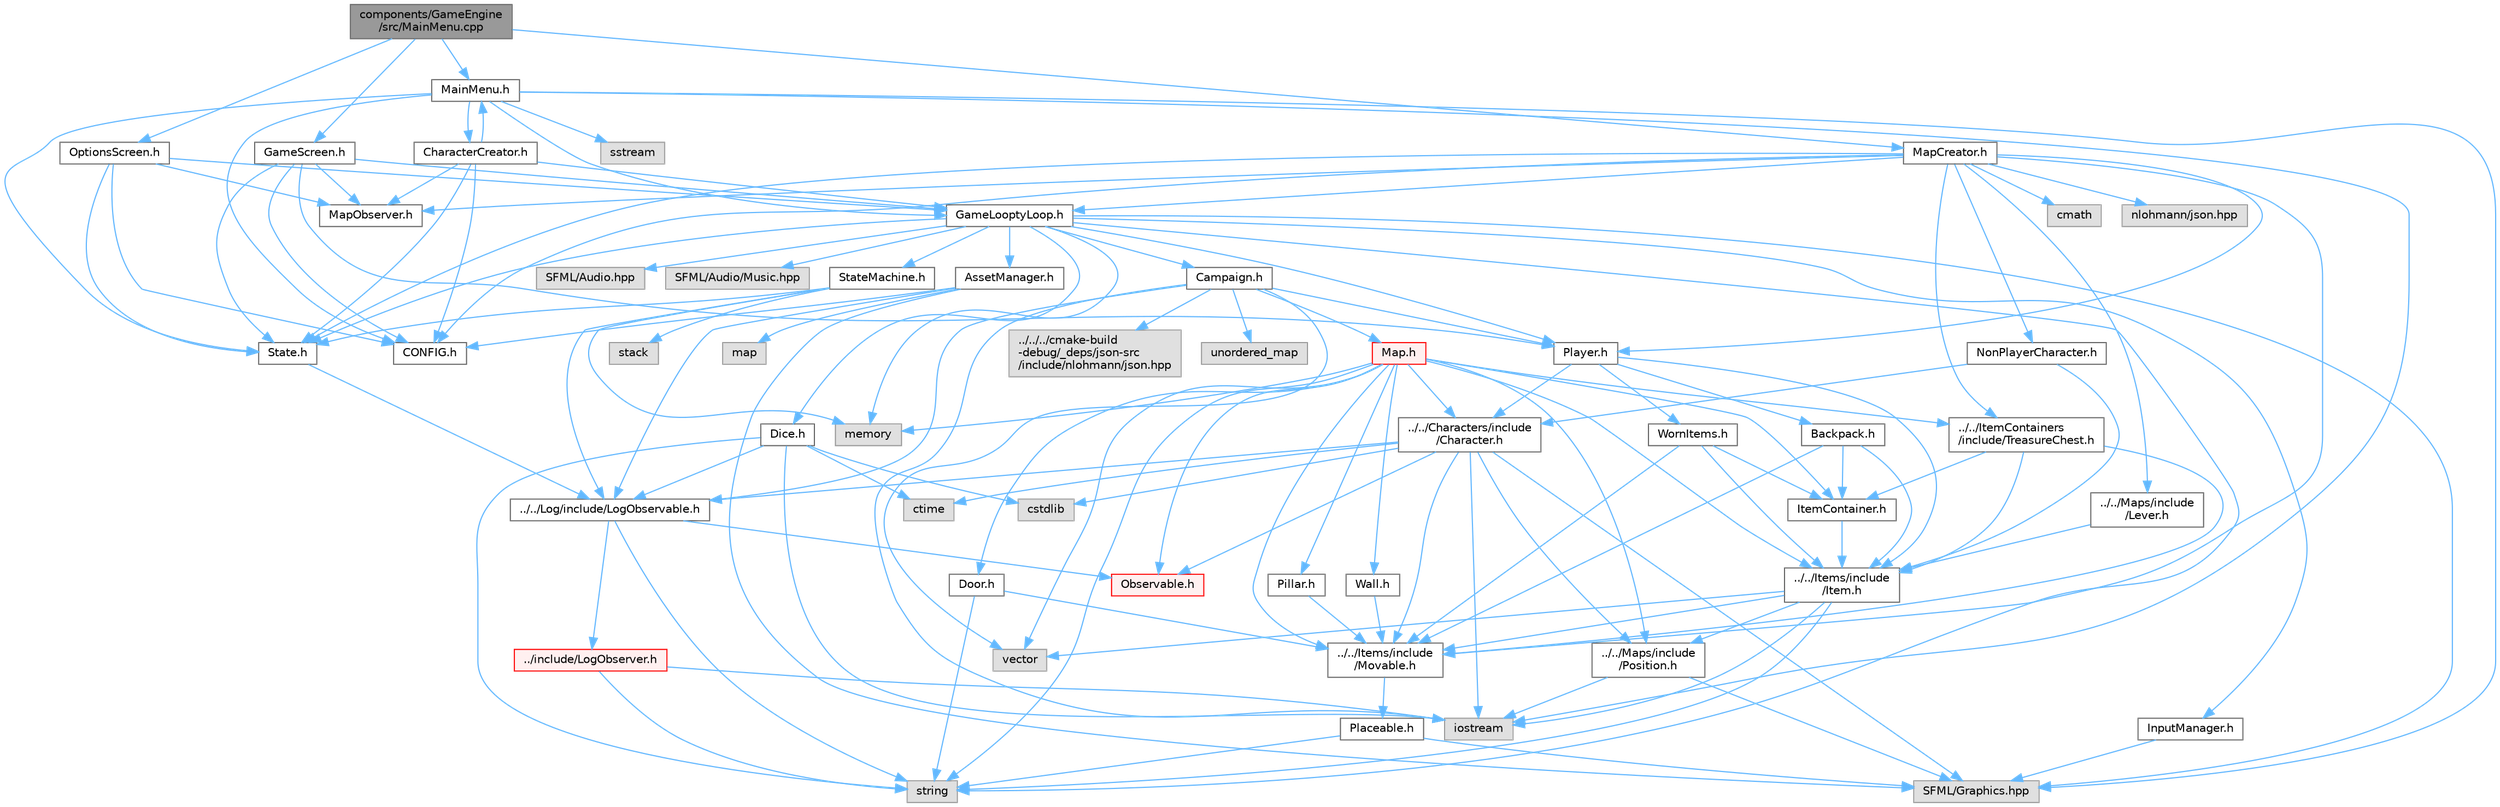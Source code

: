 digraph "components/GameEngine/src/MainMenu.cpp"
{
 // LATEX_PDF_SIZE
  bgcolor="transparent";
  edge [fontname=Helvetica,fontsize=10,labelfontname=Helvetica,labelfontsize=10];
  node [fontname=Helvetica,fontsize=10,shape=box,height=0.2,width=0.4];
  Node1 [id="Node000001",label="components/GameEngine\l/src/MainMenu.cpp",height=0.2,width=0.4,color="gray40", fillcolor="grey60", style="filled", fontcolor="black",tooltip=" "];
  Node1 -> Node2 [id="edge1_Node000001_Node000002",color="steelblue1",style="solid",tooltip=" "];
  Node2 [id="Node000002",label="MainMenu.h",height=0.2,width=0.4,color="grey40", fillcolor="white", style="filled",URL="$_main_menu_8h.html",tooltip=" "];
  Node2 -> Node3 [id="edge2_Node000002_Node000003",color="steelblue1",style="solid",tooltip=" "];
  Node3 [id="Node000003",label="CONFIG.h",height=0.2,width=0.4,color="grey40", fillcolor="white", style="filled",URL="$_c_o_n_f_i_g_8h.html",tooltip=" "];
  Node2 -> Node4 [id="edge3_Node000002_Node000004",color="steelblue1",style="solid",tooltip=" "];
  Node4 [id="Node000004",label="GameLooptyLoop.h",height=0.2,width=0.4,color="grey40", fillcolor="white", style="filled",URL="$_game_loopty_loop_8h.html",tooltip="Header file for the GameLooptyLoop class."];
  Node4 -> Node5 [id="edge4_Node000004_Node000005",color="steelblue1",style="solid",tooltip=" "];
  Node5 [id="Node000005",label="AssetManager.h",height=0.2,width=0.4,color="grey40", fillcolor="white", style="filled",URL="$_asset_manager_8h.html",tooltip="This file contains the declaration of the AssetManager class. AssetManager is responsible for loading..."];
  Node5 -> Node6 [id="edge5_Node000005_Node000006",color="steelblue1",style="solid",tooltip=" "];
  Node6 [id="Node000006",label="../../Log/include/LogObservable.h",height=0.2,width=0.4,color="grey40", fillcolor="white", style="filled",URL="$_log_observable_8h.html",tooltip="This file contains the declaration of the LogObservable class."];
  Node6 -> Node7 [id="edge6_Node000006_Node000007",color="steelblue1",style="solid",tooltip=" "];
  Node7 [id="Node000007",label="Observable.h",height=0.2,width=0.4,color="red", fillcolor="#FFF0F0", style="filled",URL="$_observable_8h_source.html",tooltip=" "];
  Node6 -> Node10 [id="edge7_Node000006_Node000010",color="steelblue1",style="solid",tooltip=" "];
  Node10 [id="Node000010",label="string",height=0.2,width=0.4,color="grey60", fillcolor="#E0E0E0", style="filled",tooltip=" "];
  Node6 -> Node11 [id="edge8_Node000006_Node000011",color="steelblue1",style="solid",tooltip=" "];
  Node11 [id="Node000011",label="../include/LogObserver.h",height=0.2,width=0.4,color="red", fillcolor="#FFF0F0", style="filled",URL="$_log_observer_8h.html",tooltip="This file contains the declaration of the LogObserver class and the EnableModule struct."];
  Node11 -> Node10 [id="edge9_Node000011_Node000010",color="steelblue1",style="solid",tooltip=" "];
  Node11 -> Node12 [id="edge10_Node000011_Node000012",color="steelblue1",style="solid",tooltip=" "];
  Node12 [id="Node000012",label="iostream",height=0.2,width=0.4,color="grey60", fillcolor="#E0E0E0", style="filled",tooltip=" "];
  Node5 -> Node14 [id="edge11_Node000005_Node000014",color="steelblue1",style="solid",tooltip=" "];
  Node14 [id="Node000014",label="SFML/Graphics.hpp",height=0.2,width=0.4,color="grey60", fillcolor="#E0E0E0", style="filled",tooltip=" "];
  Node5 -> Node15 [id="edge12_Node000005_Node000015",color="steelblue1",style="solid",tooltip=" "];
  Node15 [id="Node000015",label="map",height=0.2,width=0.4,color="grey60", fillcolor="#E0E0E0", style="filled",tooltip=" "];
  Node5 -> Node3 [id="edge13_Node000005_Node000003",color="steelblue1",style="solid",tooltip=" "];
  Node4 -> Node16 [id="edge14_Node000004_Node000016",color="steelblue1",style="solid",tooltip=" "];
  Node16 [id="Node000016",label="Campaign.h",height=0.2,width=0.4,color="grey40", fillcolor="white", style="filled",URL="$_campaign_8h_source.html",tooltip=" "];
  Node16 -> Node6 [id="edge15_Node000016_Node000006",color="steelblue1",style="solid",tooltip=" "];
  Node16 -> Node17 [id="edge16_Node000016_Node000017",color="steelblue1",style="solid",tooltip=" "];
  Node17 [id="Node000017",label="Map.h",height=0.2,width=0.4,color="red", fillcolor="#FFF0F0", style="filled",URL="$_map_8h.html",tooltip="This file contains the declaration of the Map class and related structures and aliases."];
  Node17 -> Node18 [id="edge17_Node000017_Node000018",color="steelblue1",style="solid",tooltip=" "];
  Node18 [id="Node000018",label="../../Characters/include\l/Character.h",height=0.2,width=0.4,color="grey40", fillcolor="white", style="filled",URL="$_character_8h.html",tooltip="this file contains the declaration of the character class and related structures aliases @detail"];
  Node18 -> Node19 [id="edge18_Node000018_Node000019",color="steelblue1",style="solid",tooltip=" "];
  Node19 [id="Node000019",label="../../Items/include\l/Movable.h",height=0.2,width=0.4,color="grey40", fillcolor="white", style="filled",URL="$_movable_8h_source.html",tooltip=" "];
  Node19 -> Node20 [id="edge19_Node000019_Node000020",color="steelblue1",style="solid",tooltip=" "];
  Node20 [id="Node000020",label="Placeable.h",height=0.2,width=0.4,color="grey40", fillcolor="white", style="filled",URL="$_placeable_8h_source.html",tooltip=" "];
  Node20 -> Node14 [id="edge20_Node000020_Node000014",color="steelblue1",style="solid",tooltip=" "];
  Node20 -> Node10 [id="edge21_Node000020_Node000010",color="steelblue1",style="solid",tooltip=" "];
  Node18 -> Node21 [id="edge22_Node000018_Node000021",color="steelblue1",style="solid",tooltip=" "];
  Node21 [id="Node000021",label="../../Maps/include\l/Position.h",height=0.2,width=0.4,color="grey40", fillcolor="white", style="filled",URL="$_position_8h_source.html",tooltip=" "];
  Node21 -> Node12 [id="edge23_Node000021_Node000012",color="steelblue1",style="solid",tooltip=" "];
  Node21 -> Node14 [id="edge24_Node000021_Node000014",color="steelblue1",style="solid",tooltip=" "];
  Node18 -> Node6 [id="edge25_Node000018_Node000006",color="steelblue1",style="solid",tooltip=" "];
  Node18 -> Node7 [id="edge26_Node000018_Node000007",color="steelblue1",style="solid",tooltip=" "];
  Node18 -> Node14 [id="edge27_Node000018_Node000014",color="steelblue1",style="solid",tooltip=" "];
  Node18 -> Node22 [id="edge28_Node000018_Node000022",color="steelblue1",style="solid",tooltip=" "];
  Node22 [id="Node000022",label="cstdlib",height=0.2,width=0.4,color="grey60", fillcolor="#E0E0E0", style="filled",tooltip=" "];
  Node18 -> Node23 [id="edge29_Node000018_Node000023",color="steelblue1",style="solid",tooltip=" "];
  Node23 [id="Node000023",label="ctime",height=0.2,width=0.4,color="grey60", fillcolor="#E0E0E0", style="filled",tooltip=" "];
  Node18 -> Node12 [id="edge30_Node000018_Node000012",color="steelblue1",style="solid",tooltip=" "];
  Node17 -> Node24 [id="edge31_Node000017_Node000024",color="steelblue1",style="solid",tooltip=" "];
  Node24 [id="Node000024",label="../../Items/include\l/Item.h",height=0.2,width=0.4,color="grey40", fillcolor="white", style="filled",URL="$_item_8h.html",tooltip=" "];
  Node24 -> Node12 [id="edge32_Node000024_Node000012",color="steelblue1",style="solid",tooltip=" "];
  Node24 -> Node10 [id="edge33_Node000024_Node000010",color="steelblue1",style="solid",tooltip=" "];
  Node24 -> Node19 [id="edge34_Node000024_Node000019",color="steelblue1",style="solid",tooltip=" "];
  Node24 -> Node21 [id="edge35_Node000024_Node000021",color="steelblue1",style="solid",tooltip=" "];
  Node24 -> Node25 [id="edge36_Node000024_Node000025",color="steelblue1",style="solid",tooltip=" "];
  Node25 [id="Node000025",label="vector",height=0.2,width=0.4,color="grey60", fillcolor="#E0E0E0", style="filled",tooltip=" "];
  Node17 -> Node26 [id="edge37_Node000017_Node000026",color="steelblue1",style="solid",tooltip=" "];
  Node26 [id="Node000026",label="../../ItemContainers\l/include/TreasureChest.h",height=0.2,width=0.4,color="grey40", fillcolor="white", style="filled",URL="$_treasure_chest_8h_source.html",tooltip=" "];
  Node26 -> Node27 [id="edge38_Node000026_Node000027",color="steelblue1",style="solid",tooltip=" "];
  Node27 [id="Node000027",label="ItemContainer.h",height=0.2,width=0.4,color="grey40", fillcolor="white", style="filled",URL="$_item_container_8h_source.html",tooltip=" "];
  Node27 -> Node24 [id="edge39_Node000027_Node000024",color="steelblue1",style="solid",tooltip=" "];
  Node26 -> Node24 [id="edge40_Node000026_Node000024",color="steelblue1",style="solid",tooltip=" "];
  Node26 -> Node19 [id="edge41_Node000026_Node000019",color="steelblue1",style="solid",tooltip=" "];
  Node17 -> Node27 [id="edge42_Node000017_Node000027",color="steelblue1",style="solid",tooltip=" "];
  Node17 -> Node19 [id="edge43_Node000017_Node000019",color="steelblue1",style="solid",tooltip=" "];
  Node17 -> Node28 [id="edge44_Node000017_Node000028",color="steelblue1",style="solid",tooltip=" "];
  Node28 [id="Node000028",label="Door.h",height=0.2,width=0.4,color="grey40", fillcolor="white", style="filled",URL="$_door_8h_source.html",tooltip=" "];
  Node28 -> Node19 [id="edge45_Node000028_Node000019",color="steelblue1",style="solid",tooltip=" "];
  Node28 -> Node10 [id="edge46_Node000028_Node000010",color="steelblue1",style="solid",tooltip=" "];
  Node17 -> Node7 [id="edge47_Node000017_Node000007",color="steelblue1",style="solid",tooltip=" "];
  Node17 -> Node29 [id="edge48_Node000017_Node000029",color="steelblue1",style="solid",tooltip=" "];
  Node29 [id="Node000029",label="Pillar.h",height=0.2,width=0.4,color="grey40", fillcolor="white", style="filled",URL="$_pillar_8h_source.html",tooltip=" "];
  Node29 -> Node19 [id="edge49_Node000029_Node000019",color="steelblue1",style="solid",tooltip=" "];
  Node17 -> Node21 [id="edge50_Node000017_Node000021",color="steelblue1",style="solid",tooltip=" "];
  Node17 -> Node30 [id="edge51_Node000017_Node000030",color="steelblue1",style="solid",tooltip=" "];
  Node30 [id="Node000030",label="Wall.h",height=0.2,width=0.4,color="grey40", fillcolor="white", style="filled",URL="$_wall_8h_source.html",tooltip=" "];
  Node30 -> Node19 [id="edge52_Node000030_Node000019",color="steelblue1",style="solid",tooltip=" "];
  Node17 -> Node31 [id="edge53_Node000017_Node000031",color="steelblue1",style="solid",tooltip=" "];
  Node31 [id="Node000031",label="memory",height=0.2,width=0.4,color="grey60", fillcolor="#E0E0E0", style="filled",tooltip=" "];
  Node17 -> Node10 [id="edge54_Node000017_Node000010",color="steelblue1",style="solid",tooltip=" "];
  Node17 -> Node25 [id="edge55_Node000017_Node000025",color="steelblue1",style="solid",tooltip=" "];
  Node16 -> Node34 [id="edge56_Node000016_Node000034",color="steelblue1",style="solid",tooltip=" "];
  Node34 [id="Node000034",label="../../../cmake-build\l-debug/_deps/json-src\l/include/nlohmann/json.hpp",height=0.2,width=0.4,color="grey60", fillcolor="#E0E0E0", style="filled",tooltip=" "];
  Node16 -> Node35 [id="edge57_Node000016_Node000035",color="steelblue1",style="solid",tooltip=" "];
  Node35 [id="Node000035",label="Player.h",height=0.2,width=0.4,color="grey40", fillcolor="white", style="filled",URL="$_player_8h_source.html",tooltip=" "];
  Node35 -> Node24 [id="edge58_Node000035_Node000024",color="steelblue1",style="solid",tooltip=" "];
  Node35 -> Node18 [id="edge59_Node000035_Node000018",color="steelblue1",style="solid",tooltip=" "];
  Node35 -> Node36 [id="edge60_Node000035_Node000036",color="steelblue1",style="solid",tooltip=" "];
  Node36 [id="Node000036",label="Backpack.h",height=0.2,width=0.4,color="grey40", fillcolor="white", style="filled",URL="$_backpack_8h_source.html",tooltip=" "];
  Node36 -> Node27 [id="edge61_Node000036_Node000027",color="steelblue1",style="solid",tooltip=" "];
  Node36 -> Node24 [id="edge62_Node000036_Node000024",color="steelblue1",style="solid",tooltip=" "];
  Node36 -> Node19 [id="edge63_Node000036_Node000019",color="steelblue1",style="solid",tooltip=" "];
  Node35 -> Node37 [id="edge64_Node000035_Node000037",color="steelblue1",style="solid",tooltip=" "];
  Node37 [id="Node000037",label="WornItems.h",height=0.2,width=0.4,color="grey40", fillcolor="white", style="filled",URL="$_worn_items_8h_source.html",tooltip=" "];
  Node37 -> Node27 [id="edge65_Node000037_Node000027",color="steelblue1",style="solid",tooltip=" "];
  Node37 -> Node24 [id="edge66_Node000037_Node000024",color="steelblue1",style="solid",tooltip=" "];
  Node37 -> Node19 [id="edge67_Node000037_Node000019",color="steelblue1",style="solid",tooltip=" "];
  Node16 -> Node12 [id="edge68_Node000016_Node000012",color="steelblue1",style="solid",tooltip=" "];
  Node16 -> Node38 [id="edge69_Node000016_Node000038",color="steelblue1",style="solid",tooltip=" "];
  Node38 [id="Node000038",label="unordered_map",height=0.2,width=0.4,color="grey60", fillcolor="#E0E0E0", style="filled",tooltip=" "];
  Node16 -> Node25 [id="edge70_Node000016_Node000025",color="steelblue1",style="solid",tooltip=" "];
  Node4 -> Node39 [id="edge71_Node000004_Node000039",color="steelblue1",style="solid",tooltip=" "];
  Node39 [id="Node000039",label="Dice.h",height=0.2,width=0.4,color="grey40", fillcolor="white", style="filled",URL="$_dice_8h.html",tooltip=" "];
  Node39 -> Node6 [id="edge72_Node000039_Node000006",color="steelblue1",style="solid",tooltip=" "];
  Node39 -> Node22 [id="edge73_Node000039_Node000022",color="steelblue1",style="solid",tooltip=" "];
  Node39 -> Node23 [id="edge74_Node000039_Node000023",color="steelblue1",style="solid",tooltip=" "];
  Node39 -> Node12 [id="edge75_Node000039_Node000012",color="steelblue1",style="solid",tooltip=" "];
  Node39 -> Node10 [id="edge76_Node000039_Node000010",color="steelblue1",style="solid",tooltip=" "];
  Node4 -> Node40 [id="edge77_Node000004_Node000040",color="steelblue1",style="solid",tooltip=" "];
  Node40 [id="Node000040",label="InputManager.h",height=0.2,width=0.4,color="grey40", fillcolor="white", style="filled",URL="$_input_manager_8h.html",tooltip="This file contains the declaration of the InputManager class."];
  Node40 -> Node14 [id="edge78_Node000040_Node000014",color="steelblue1",style="solid",tooltip=" "];
  Node4 -> Node35 [id="edge79_Node000004_Node000035",color="steelblue1",style="solid",tooltip=" "];
  Node4 -> Node14 [id="edge80_Node000004_Node000014",color="steelblue1",style="solid",tooltip=" "];
  Node4 -> Node41 [id="edge81_Node000004_Node000041",color="steelblue1",style="solid",tooltip=" "];
  Node41 [id="Node000041",label="State.h",height=0.2,width=0.4,color="grey40", fillcolor="white", style="filled",URL="$_state_8h.html",tooltip=" "];
  Node41 -> Node6 [id="edge82_Node000041_Node000006",color="steelblue1",style="solid",tooltip=" "];
  Node4 -> Node42 [id="edge83_Node000004_Node000042",color="steelblue1",style="solid",tooltip=" "];
  Node42 [id="Node000042",label="StateMachine.h",height=0.2,width=0.4,color="grey40", fillcolor="white", style="filled",URL="$_state_machine_8h.html",tooltip=" "];
  Node42 -> Node6 [id="edge84_Node000042_Node000006",color="steelblue1",style="solid",tooltip=" "];
  Node42 -> Node41 [id="edge85_Node000042_Node000041",color="steelblue1",style="solid",tooltip=" "];
  Node42 -> Node31 [id="edge86_Node000042_Node000031",color="steelblue1",style="solid",tooltip=" "];
  Node42 -> Node43 [id="edge87_Node000042_Node000043",color="steelblue1",style="solid",tooltip=" "];
  Node43 [id="Node000043",label="stack",height=0.2,width=0.4,color="grey60", fillcolor="#E0E0E0", style="filled",tooltip=" "];
  Node4 -> Node31 [id="edge88_Node000004_Node000031",color="steelblue1",style="solid",tooltip=" "];
  Node4 -> Node10 [id="edge89_Node000004_Node000010",color="steelblue1",style="solid",tooltip=" "];
  Node4 -> Node44 [id="edge90_Node000004_Node000044",color="steelblue1",style="solid",tooltip=" "];
  Node44 [id="Node000044",label="SFML/Audio.hpp",height=0.2,width=0.4,color="grey60", fillcolor="#E0E0E0", style="filled",tooltip=" "];
  Node4 -> Node45 [id="edge91_Node000004_Node000045",color="steelblue1",style="solid",tooltip=" "];
  Node45 [id="Node000045",label="SFML/Audio/Music.hpp",height=0.2,width=0.4,color="grey60", fillcolor="#E0E0E0", style="filled",tooltip=" "];
  Node2 -> Node14 [id="edge92_Node000002_Node000014",color="steelblue1",style="solid",tooltip=" "];
  Node2 -> Node41 [id="edge93_Node000002_Node000041",color="steelblue1",style="solid",tooltip=" "];
  Node2 -> Node46 [id="edge94_Node000002_Node000046",color="steelblue1",style="solid",tooltip=" "];
  Node46 [id="Node000046",label="sstream",height=0.2,width=0.4,color="grey60", fillcolor="#E0E0E0", style="filled",tooltip=" "];
  Node2 -> Node12 [id="edge95_Node000002_Node000012",color="steelblue1",style="solid",tooltip=" "];
  Node2 -> Node47 [id="edge96_Node000002_Node000047",color="steelblue1",style="solid",tooltip=" "];
  Node47 [id="Node000047",label="CharacterCreator.h",height=0.2,width=0.4,color="grey40", fillcolor="white", style="filled",URL="$_character_creator_8h_source.html",tooltip=" "];
  Node47 -> Node3 [id="edge97_Node000047_Node000003",color="steelblue1",style="solid",tooltip=" "];
  Node47 -> Node4 [id="edge98_Node000047_Node000004",color="steelblue1",style="solid",tooltip=" "];
  Node47 -> Node48 [id="edge99_Node000047_Node000048",color="steelblue1",style="solid",tooltip=" "];
  Node48 [id="Node000048",label="MapObserver.h",height=0.2,width=0.4,color="grey40", fillcolor="white", style="filled",URL="$_map_observer_8h_source.html",tooltip=" "];
  Node47 -> Node41 [id="edge100_Node000047_Node000041",color="steelblue1",style="solid",tooltip=" "];
  Node47 -> Node2 [id="edge101_Node000047_Node000002",color="steelblue1",style="solid",tooltip=" "];
  Node1 -> Node49 [id="edge102_Node000001_Node000049",color="steelblue1",style="solid",tooltip=" "];
  Node49 [id="Node000049",label="GameScreen.h",height=0.2,width=0.4,color="grey40", fillcolor="white", style="filled",URL="$_game_screen_8h.html",tooltip="This file contains the declaration of the GameScreen class, which represents the game screen or main ..."];
  Node49 -> Node3 [id="edge103_Node000049_Node000003",color="steelblue1",style="solid",tooltip=" "];
  Node49 -> Node4 [id="edge104_Node000049_Node000004",color="steelblue1",style="solid",tooltip=" "];
  Node49 -> Node48 [id="edge105_Node000049_Node000048",color="steelblue1",style="solid",tooltip=" "];
  Node49 -> Node35 [id="edge106_Node000049_Node000035",color="steelblue1",style="solid",tooltip=" "];
  Node49 -> Node41 [id="edge107_Node000049_Node000041",color="steelblue1",style="solid",tooltip=" "];
  Node1 -> Node50 [id="edge108_Node000001_Node000050",color="steelblue1",style="solid",tooltip=" "];
  Node50 [id="Node000050",label="OptionsScreen.h",height=0.2,width=0.4,color="grey40", fillcolor="white", style="filled",URL="$_options_screen_8h.html",tooltip="Contains the declaration of the OptionsScreen class."];
  Node50 -> Node3 [id="edge109_Node000050_Node000003",color="steelblue1",style="solid",tooltip=" "];
  Node50 -> Node4 [id="edge110_Node000050_Node000004",color="steelblue1",style="solid",tooltip=" "];
  Node50 -> Node48 [id="edge111_Node000050_Node000048",color="steelblue1",style="solid",tooltip=" "];
  Node50 -> Node41 [id="edge112_Node000050_Node000041",color="steelblue1",style="solid",tooltip=" "];
  Node1 -> Node51 [id="edge113_Node000001_Node000051",color="steelblue1",style="solid",tooltip=" "];
  Node51 [id="Node000051",label="MapCreator.h",height=0.2,width=0.4,color="grey40", fillcolor="white", style="filled",URL="$_map_creator_8h.html",tooltip="This class is called from the main menu and allows the user to create a map by placing objects on a g..."];
  Node51 -> Node3 [id="edge114_Node000051_Node000003",color="steelblue1",style="solid",tooltip=" "];
  Node51 -> Node4 [id="edge115_Node000051_Node000004",color="steelblue1",style="solid",tooltip=" "];
  Node51 -> Node48 [id="edge116_Node000051_Node000048",color="steelblue1",style="solid",tooltip=" "];
  Node51 -> Node35 [id="edge117_Node000051_Node000035",color="steelblue1",style="solid",tooltip=" "];
  Node51 -> Node41 [id="edge118_Node000051_Node000041",color="steelblue1",style="solid",tooltip=" "];
  Node51 -> Node19 [id="edge119_Node000051_Node000019",color="steelblue1",style="solid",tooltip=" "];
  Node51 -> Node26 [id="edge120_Node000051_Node000026",color="steelblue1",style="solid",tooltip=" "];
  Node51 -> Node52 [id="edge121_Node000051_Node000052",color="steelblue1",style="solid",tooltip=" "];
  Node52 [id="Node000052",label="NonPlayerCharacter.h",height=0.2,width=0.4,color="grey40", fillcolor="white", style="filled",URL="$_non_player_character_8h.html",tooltip=" "];
  Node52 -> Node18 [id="edge122_Node000052_Node000018",color="steelblue1",style="solid",tooltip=" "];
  Node52 -> Node24 [id="edge123_Node000052_Node000024",color="steelblue1",style="solid",tooltip=" "];
  Node51 -> Node53 [id="edge124_Node000051_Node000053",color="steelblue1",style="solid",tooltip=" "];
  Node53 [id="Node000053",label="../../Maps/include\l/Lever.h",height=0.2,width=0.4,color="grey40", fillcolor="white", style="filled",URL="$_lever_8h_source.html",tooltip=" "];
  Node53 -> Node24 [id="edge125_Node000053_Node000024",color="steelblue1",style="solid",tooltip=" "];
  Node51 -> Node54 [id="edge126_Node000051_Node000054",color="steelblue1",style="solid",tooltip=" "];
  Node54 [id="Node000054",label="cmath",height=0.2,width=0.4,color="grey60", fillcolor="#E0E0E0", style="filled",tooltip=" "];
  Node51 -> Node55 [id="edge127_Node000051_Node000055",color="steelblue1",style="solid",tooltip=" "];
  Node55 [id="Node000055",label="nlohmann/json.hpp",height=0.2,width=0.4,color="grey60", fillcolor="#E0E0E0", style="filled",tooltip=" "];
}
